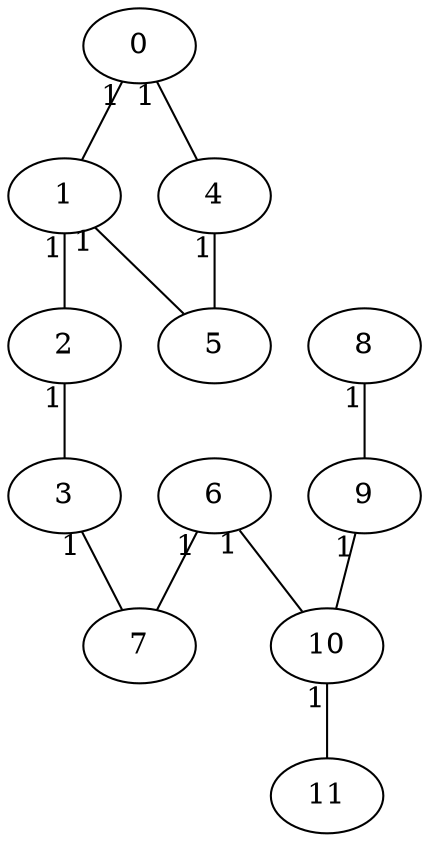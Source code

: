 graph { 
	0--1 [taillabel = "1"]
	8--9 [taillabel = "1"]
	2--3 [taillabel = "1"]
	1--5 [taillabel = "1"]
	10--11 [taillabel = "1"]
	6--10 [taillabel = "1"]
	9--10 [taillabel = "1"]
	1--2 [taillabel = "1"]
	6--7 [taillabel = "1"]
	3--7 [taillabel = "1"]
	4--5 [taillabel = "1"]
	0--4 [taillabel = "1"]
	0
	1
	2
	3
	4
	5
	6
	7
	8
	9
	10
	11
} 